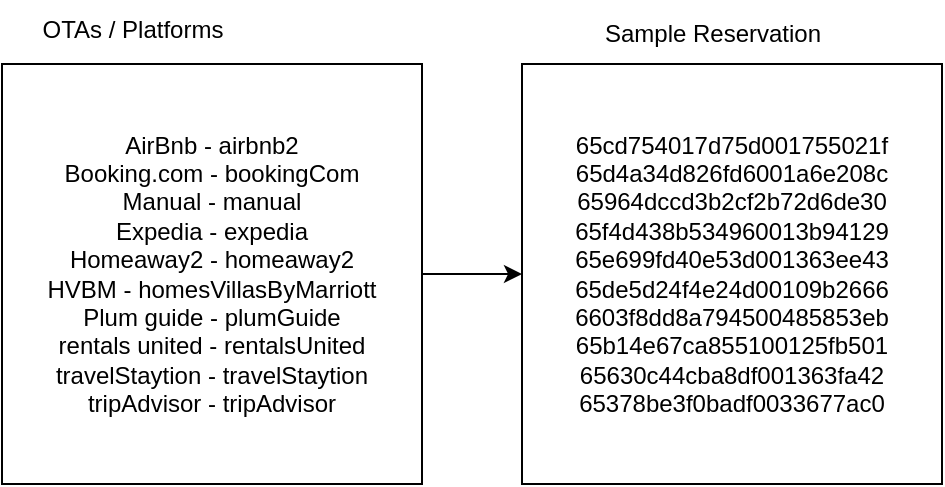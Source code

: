 <mxfile version="24.3.1" type="github">
  <diagram name="Page-1" id="dJem1rOX-Gj0SNFo-lAc">
    <mxGraphModel dx="2074" dy="1121" grid="1" gridSize="10" guides="1" tooltips="1" connect="1" arrows="1" fold="1" page="1" pageScale="1" pageWidth="827" pageHeight="1169" math="0" shadow="0">
      <root>
        <mxCell id="0" />
        <mxCell id="1" parent="0" />
        <mxCell id="UIV77PlQxVx6c74F6xhk-7" value="" style="edgeStyle=orthogonalEdgeStyle;rounded=0;orthogonalLoop=1;jettySize=auto;html=1;" edge="1" parent="1" source="UIV77PlQxVx6c74F6xhk-1" target="UIV77PlQxVx6c74F6xhk-4">
          <mxGeometry relative="1" as="geometry" />
        </mxCell>
        <mxCell id="UIV77PlQxVx6c74F6xhk-1" value="AirBnb - airbnb2&lt;br&gt;Booking.com - bookingCom&lt;br&gt;Manual - manual&lt;br&gt;Expedia -&amp;nbsp;expedia&lt;br&gt;Homeaway2 -&amp;nbsp;homeaway2&lt;br&gt;&lt;div&gt;HVBM -&amp;nbsp;homesVillasByMarriott&lt;/div&gt;&lt;div&gt;Plum guide -&amp;nbsp;plumGuide&lt;/div&gt;&lt;div&gt;rentals united -&amp;nbsp;rentalsUnited&lt;br&gt;travelStaytion -&amp;nbsp;travelStaytion&lt;br&gt;tripAdvisor -&amp;nbsp;tripAdvisor&lt;br&gt;&lt;/div&gt;" style="whiteSpace=wrap;html=1;aspect=fixed;" vertex="1" parent="1">
          <mxGeometry x="50" y="50" width="210" height="210" as="geometry" />
        </mxCell>
        <mxCell id="UIV77PlQxVx6c74F6xhk-3" value="OTAs / Platforms" style="text;html=1;align=center;verticalAlign=middle;resizable=0;points=[];autosize=1;strokeColor=none;fillColor=none;" vertex="1" parent="1">
          <mxGeometry x="60" y="18" width="110" height="30" as="geometry" />
        </mxCell>
        <mxCell id="UIV77PlQxVx6c74F6xhk-4" value="65cd754017d75d001755021f&lt;div&gt;65d4a34d826fd6001a6e208c&lt;br&gt;65964dccd3b2cf2b72d6de30&lt;br&gt;65f4d438b534960013b94129&lt;br&gt;65e699fd40e53d001363ee43&lt;br&gt;&lt;/div&gt;&lt;div&gt;65de5d24f4e24d00109b2666&lt;br&gt;&lt;/div&gt;&lt;div&gt;6603f8dd8a794500485853eb&lt;br&gt;&lt;/div&gt;&lt;div&gt;65b14e67ca855100125fb501&lt;br&gt;65630c44cba8df001363fa42&lt;br&gt;65378be3f0badf0033677ac0&lt;br&gt;&lt;/div&gt;" style="whiteSpace=wrap;html=1;aspect=fixed;" vertex="1" parent="1">
          <mxGeometry x="310" y="50" width="210" height="210" as="geometry" />
        </mxCell>
        <mxCell id="UIV77PlQxVx6c74F6xhk-5" value="Sample Reservation" style="text;html=1;align=center;verticalAlign=middle;resizable=0;points=[];autosize=1;strokeColor=none;fillColor=none;" vertex="1" parent="1">
          <mxGeometry x="340" y="20" width="130" height="30" as="geometry" />
        </mxCell>
      </root>
    </mxGraphModel>
  </diagram>
</mxfile>
